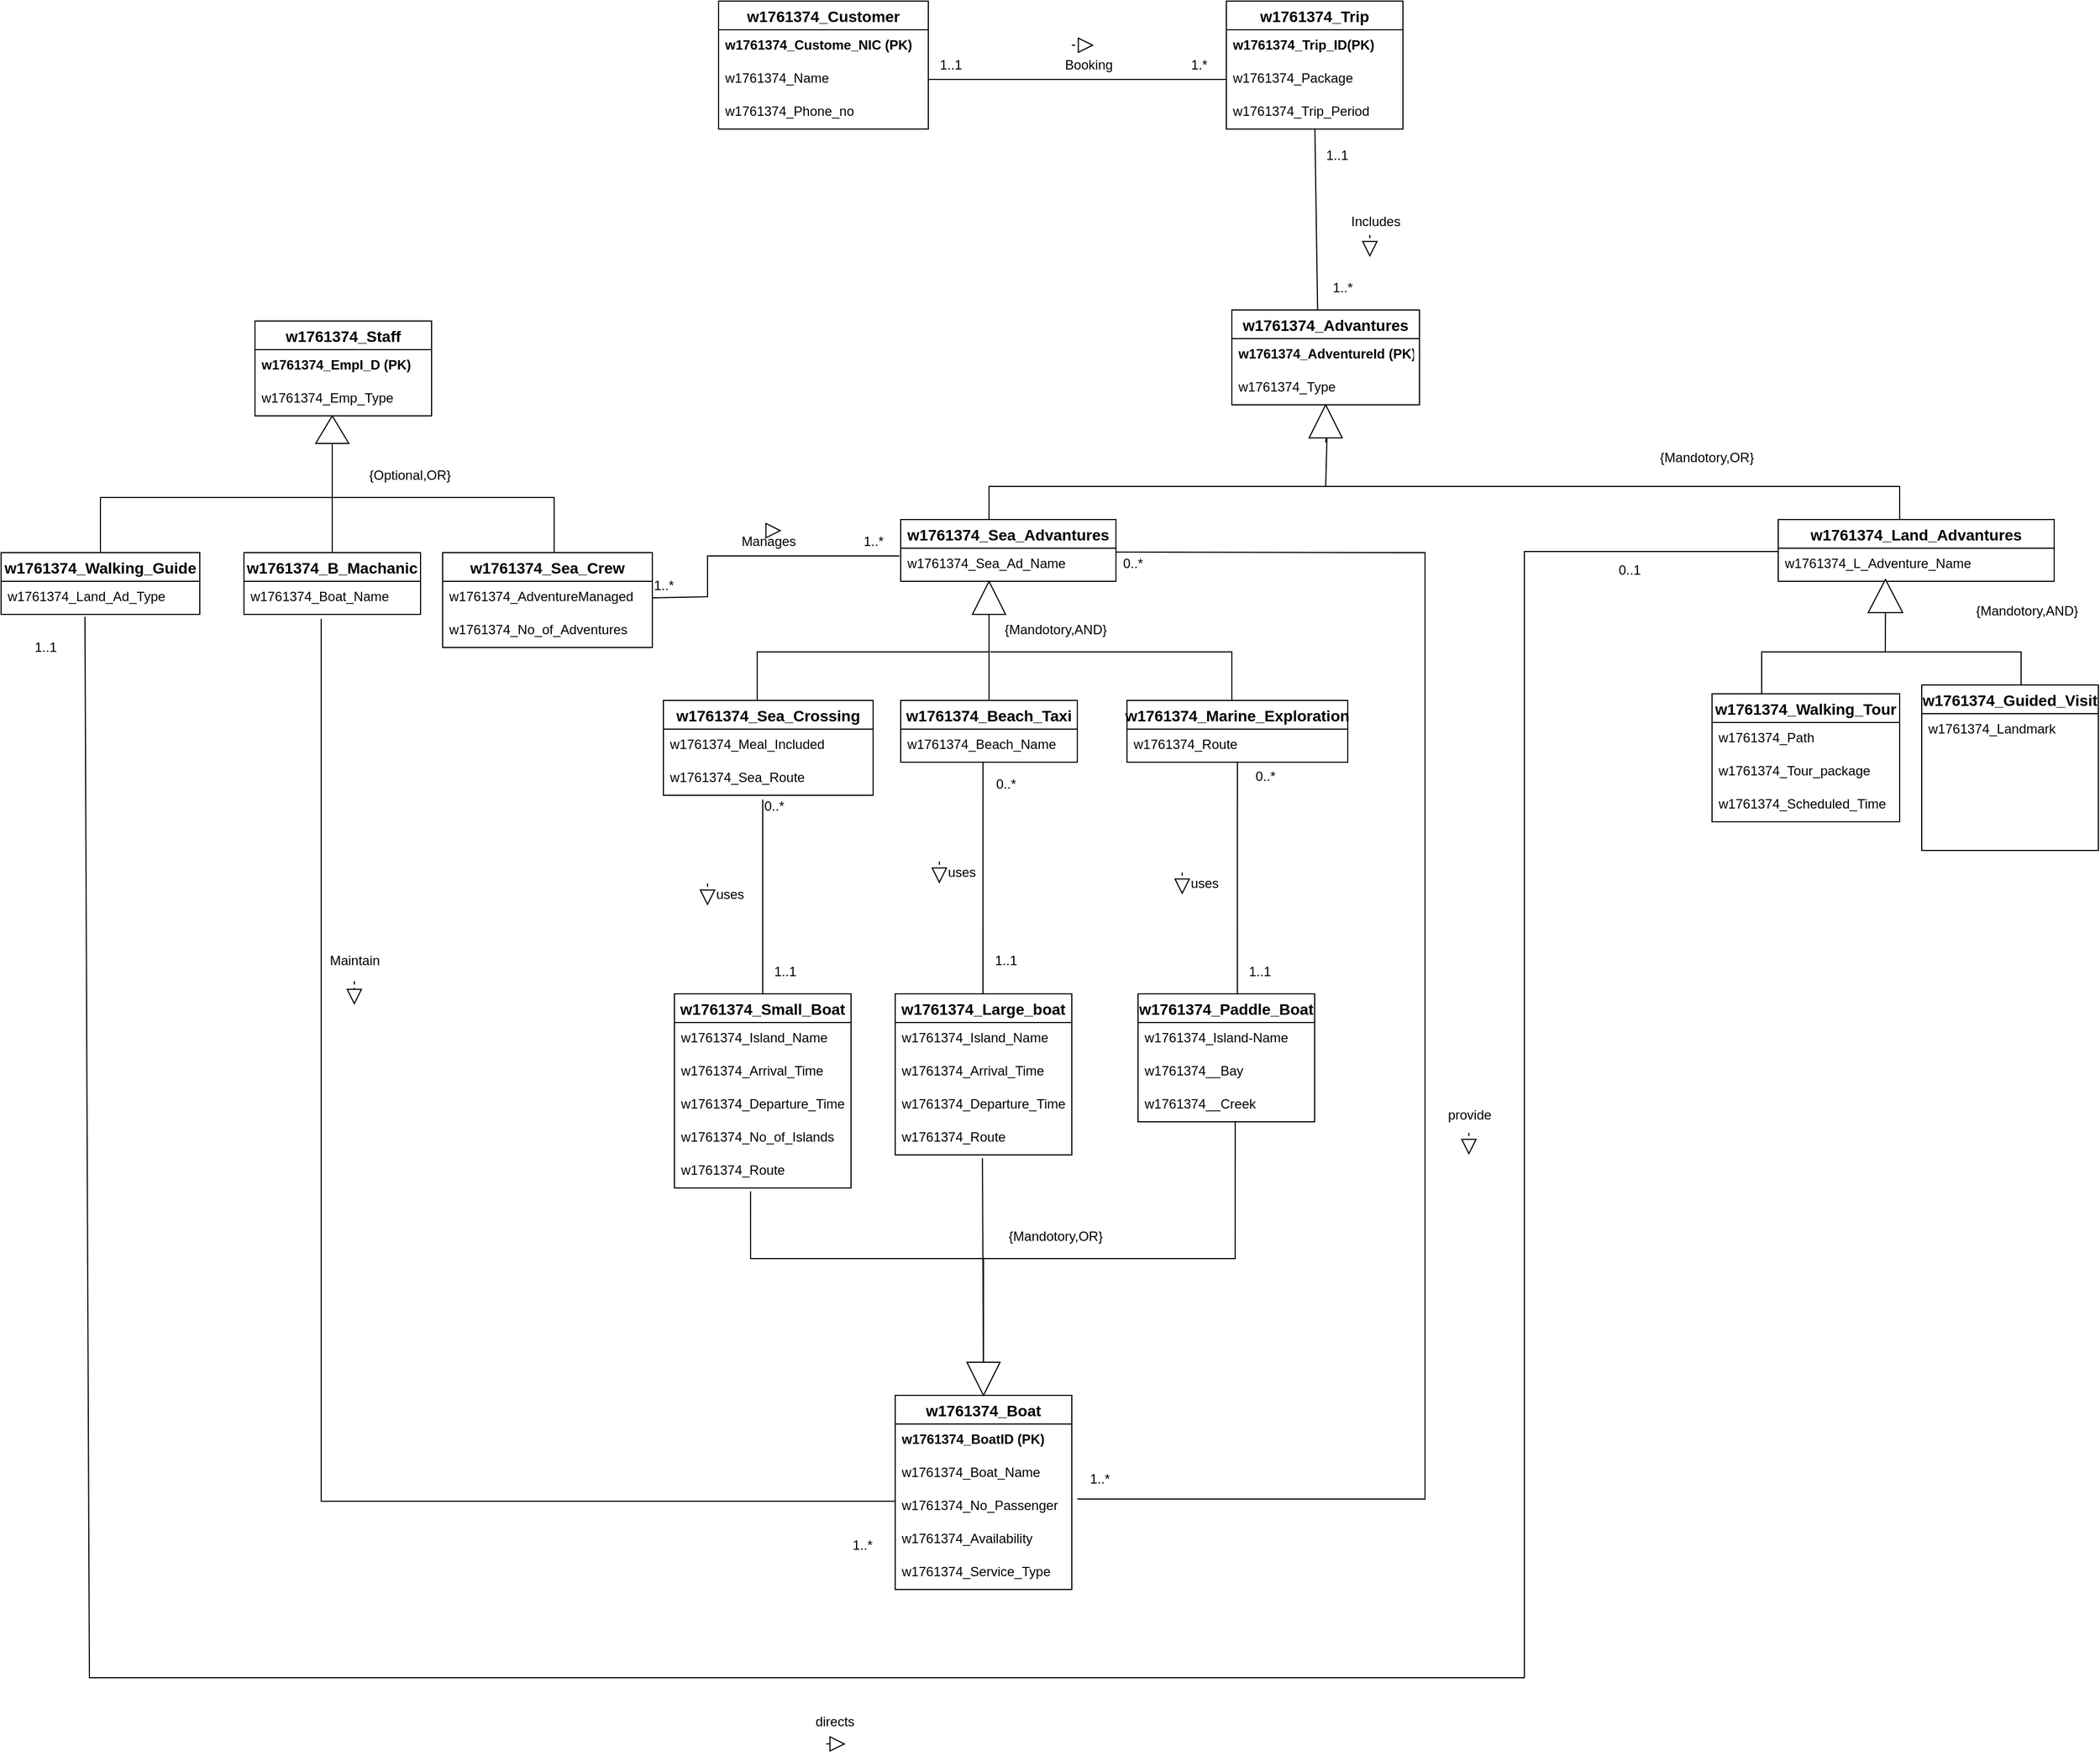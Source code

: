 <mxfile version="15.4.0" type="device"><diagram id="P5vvsS5QeoAbHDmpVE78" name="Page-1"><mxGraphModel dx="3120" dy="810" grid="1" gridSize="10" guides="1" tooltips="1" connect="1" arrows="1" fold="1" page="1" pageScale="1" pageWidth="850" pageHeight="1100" math="0" shadow="0"><root><mxCell id="0"/><mxCell id="1" parent="0"/><mxCell id="Frc4ohdcgEaWyTrj3JHO-1" value="w1761374_Customer" style="swimlane;fontStyle=1;childLayout=stackLayout;horizontal=1;startSize=26;horizontalStack=0;resizeParent=1;resizeParentMax=0;resizeLast=0;collapsible=1;marginBottom=0;align=center;fontSize=14;" parent="1" vertex="1"><mxGeometry x="-520" y="80" width="190" height="116" as="geometry"/></mxCell><mxCell id="Frc4ohdcgEaWyTrj3JHO-2" value="w1761374_Custome_NIC (PK)" style="text;strokeColor=none;fillColor=none;spacingLeft=4;spacingRight=4;overflow=hidden;rotatable=0;points=[[0,0.5],[1,0.5]];portConstraint=eastwest;fontSize=12;fontStyle=1;" parent="Frc4ohdcgEaWyTrj3JHO-1" vertex="1"><mxGeometry y="26" width="190" height="30" as="geometry"/></mxCell><mxCell id="Frc4ohdcgEaWyTrj3JHO-3" value="w1761374_Name " style="text;strokeColor=none;fillColor=none;spacingLeft=4;spacingRight=4;overflow=hidden;rotatable=0;points=[[0,0.5],[1,0.5]];portConstraint=eastwest;fontSize=12;" parent="Frc4ohdcgEaWyTrj3JHO-1" vertex="1"><mxGeometry y="56" width="190" height="30" as="geometry"/></mxCell><mxCell id="Frc4ohdcgEaWyTrj3JHO-4" value="w1761374_Phone_no" style="text;strokeColor=none;fillColor=none;spacingLeft=4;spacingRight=4;overflow=hidden;rotatable=0;points=[[0,0.5],[1,0.5]];portConstraint=eastwest;fontSize=12;" parent="Frc4ohdcgEaWyTrj3JHO-1" vertex="1"><mxGeometry y="86" width="190" height="30" as="geometry"/></mxCell><mxCell id="Frc4ohdcgEaWyTrj3JHO-5" value="1..1" style="text;html=1;align=center;verticalAlign=middle;resizable=0;points=[];autosize=1;" parent="1" vertex="1"><mxGeometry x="20" y="210" width="40" height="20" as="geometry"/></mxCell><mxCell id="Frc4ohdcgEaWyTrj3JHO-6" value="w1761374_Trip" style="swimlane;fontStyle=1;childLayout=stackLayout;horizontal=1;startSize=26;horizontalStack=0;resizeParent=1;resizeParentMax=0;resizeLast=0;collapsible=1;marginBottom=0;align=center;fontSize=14;" parent="1" vertex="1"><mxGeometry x="-60" y="80" width="160" height="116" as="geometry"/></mxCell><mxCell id="Frc4ohdcgEaWyTrj3JHO-7" value="w1761374_Trip_ID(PK)" style="text;strokeColor=none;fillColor=none;spacingLeft=4;spacingRight=4;overflow=hidden;rotatable=0;points=[[0,0.5],[1,0.5]];portConstraint=eastwest;fontSize=12;fontStyle=1;" parent="Frc4ohdcgEaWyTrj3JHO-6" vertex="1"><mxGeometry y="26" width="160" height="30" as="geometry"/></mxCell><mxCell id="Frc4ohdcgEaWyTrj3JHO-8" value="w1761374_Package" style="text;strokeColor=none;fillColor=none;spacingLeft=4;spacingRight=4;overflow=hidden;rotatable=0;points=[[0,0.5],[1,0.5]];portConstraint=eastwest;fontSize=12;" parent="Frc4ohdcgEaWyTrj3JHO-6" vertex="1"><mxGeometry y="56" width="160" height="30" as="geometry"/></mxCell><mxCell id="Frc4ohdcgEaWyTrj3JHO-9" value="w1761374_Trip_Period" style="text;strokeColor=none;fillColor=none;spacingLeft=4;spacingRight=4;overflow=hidden;rotatable=0;points=[[0,0.5],[1,0.5]];portConstraint=eastwest;fontSize=12;" parent="Frc4ohdcgEaWyTrj3JHO-6" vertex="1"><mxGeometry y="86" width="160" height="30" as="geometry"/></mxCell><mxCell id="Frc4ohdcgEaWyTrj3JHO-10" value="" style="orthogonalLoop=1;jettySize=auto;html=1;endArrow=none;endFill=0;entryX=0;entryY=0.5;entryDx=0;entryDy=0;exitX=1;exitY=0.5;exitDx=0;exitDy=0;" parent="1" source="Frc4ohdcgEaWyTrj3JHO-3" target="Frc4ohdcgEaWyTrj3JHO-8" edge="1"><mxGeometry relative="1" as="geometry"><mxPoint x="-329.0" y="196" as="sourcePoint"/><mxPoint x="50.14" y="208.71" as="targetPoint"/><Array as="points"/></mxGeometry></mxCell><mxCell id="Frc4ohdcgEaWyTrj3JHO-11" value="Booking" style="text;html=1;align=center;verticalAlign=middle;resizable=0;points=[];autosize=1;" parent="1" vertex="1"><mxGeometry x="-215" y="128" width="60" height="20" as="geometry"/></mxCell><mxCell id="Frc4ohdcgEaWyTrj3JHO-12" value="1..1" style="text;html=1;align=center;verticalAlign=middle;resizable=0;points=[];autosize=1;" parent="1" vertex="1"><mxGeometry x="-330" y="128" width="40" height="20" as="geometry"/></mxCell><mxCell id="Frc4ohdcgEaWyTrj3JHO-14" value="w1761374_Advantures" style="swimlane;fontStyle=1;childLayout=stackLayout;horizontal=1;startSize=26;horizontalStack=0;resizeParent=1;resizeParentMax=0;resizeLast=0;collapsible=1;marginBottom=0;align=center;fontSize=14;" parent="1" vertex="1"><mxGeometry x="-55" y="360" width="170" height="86" as="geometry"/></mxCell><mxCell id="Frc4ohdcgEaWyTrj3JHO-15" value="w1761374_AdventureId (PK)" style="text;strokeColor=none;fillColor=none;spacingLeft=4;spacingRight=4;overflow=hidden;rotatable=0;points=[[0,0.5],[1,0.5]];portConstraint=eastwest;fontSize=12;fontStyle=1;" parent="Frc4ohdcgEaWyTrj3JHO-14" vertex="1"><mxGeometry y="26" width="170" height="30" as="geometry"/></mxCell><mxCell id="Frc4ohdcgEaWyTrj3JHO-16" value="w1761374_Type" style="text;strokeColor=none;fillColor=none;spacingLeft=4;spacingRight=4;overflow=hidden;rotatable=0;points=[[0,0.5],[1,0.5]];portConstraint=eastwest;fontSize=12;" parent="Frc4ohdcgEaWyTrj3JHO-14" vertex="1"><mxGeometry y="56" width="170" height="30" as="geometry"/></mxCell><mxCell id="Frc4ohdcgEaWyTrj3JHO-19" value="w1761374_Sea_Advantures" style="swimlane;fontStyle=1;childLayout=stackLayout;horizontal=1;startSize=26;horizontalStack=0;resizeParent=1;resizeParentMax=0;resizeLast=0;collapsible=1;marginBottom=0;align=center;fontSize=14;" parent="1" vertex="1"><mxGeometry x="-355" y="550" width="195" height="56" as="geometry"/></mxCell><mxCell id="Frc4ohdcgEaWyTrj3JHO-20" value="w1761374_Sea_Ad_Name" style="text;strokeColor=none;fillColor=none;spacingLeft=4;spacingRight=4;overflow=hidden;rotatable=0;points=[[0,0.5],[1,0.5]];portConstraint=eastwest;fontSize=12;fontStyle=0;" parent="Frc4ohdcgEaWyTrj3JHO-19" vertex="1"><mxGeometry y="26" width="195" height="30" as="geometry"/></mxCell><mxCell id="Frc4ohdcgEaWyTrj3JHO-21" value="" style="endArrow=classic;html=1;strokeWidth=1;entryX=0.867;entryY=0.562;entryDx=0;entryDy=0;entryPerimeter=0;rounded=0;" parent="1" target="Frc4ohdcgEaWyTrj3JHO-26" edge="1"><mxGeometry width="50" height="50" relative="1" as="geometry"><mxPoint x="550" y="550" as="sourcePoint"/><mxPoint x="32" y="448" as="targetPoint"/><Array as="points"><mxPoint x="550" y="520"/><mxPoint x="390" y="520"/><mxPoint x="190" y="520"/><mxPoint x="30" y="520"/></Array></mxGeometry></mxCell><mxCell id="Frc4ohdcgEaWyTrj3JHO-22" value="" style="endArrow=classic;html=1;strokeWidth=1;entryX=0.733;entryY=0.59;entryDx=0;entryDy=0;entryPerimeter=0;" parent="1" target="Frc4ohdcgEaWyTrj3JHO-26" edge="1"><mxGeometry width="50" height="50" relative="1" as="geometry"><mxPoint x="30" y="480" as="sourcePoint"/><mxPoint x="30" y="450" as="targetPoint"/><Array as="points"/></mxGeometry></mxCell><mxCell id="Frc4ohdcgEaWyTrj3JHO-24" value="1..*" style="text;html=1;align=center;verticalAlign=middle;resizable=0;points=[];autosize=1;" parent="1" vertex="1"><mxGeometry x="30" y="330" width="30" height="20" as="geometry"/></mxCell><mxCell id="Frc4ohdcgEaWyTrj3JHO-25" value="{Mandotory,OR}" style="text;html=1;align=center;verticalAlign=middle;resizable=0;points=[];autosize=1;" parent="1" vertex="1"><mxGeometry x="325" y="483.5" width="100" height="20" as="geometry"/></mxCell><mxCell id="Frc4ohdcgEaWyTrj3JHO-26" value="" style="triangle;whiteSpace=wrap;html=1;rotation=-90;" parent="1" vertex="1"><mxGeometry x="15" y="446" width="30" height="30" as="geometry"/></mxCell><mxCell id="Frc4ohdcgEaWyTrj3JHO-28" value="" style="endArrow=none;html=1;exitX=0.457;exitY=0.001;exitDx=0;exitDy=0;exitPerimeter=0;" parent="1" source="Frc4ohdcgEaWyTrj3JHO-14" target="Frc4ohdcgEaWyTrj3JHO-9" edge="1"><mxGeometry width="50" height="50" relative="1" as="geometry"><mxPoint x="41" y="360" as="sourcePoint"/><mxPoint x="41" y="197" as="targetPoint"/></mxGeometry></mxCell><mxCell id="Frc4ohdcgEaWyTrj3JHO-29" value="Includes" style="text;html=1;align=center;verticalAlign=middle;resizable=0;points=[];autosize=1;" parent="1" vertex="1"><mxGeometry x="45" y="270" width="60" height="20" as="geometry"/></mxCell><mxCell id="Frc4ohdcgEaWyTrj3JHO-30" value="" style="endArrow=block;dashed=1;endFill=0;endSize=12;html=1;strokeWidth=1;" parent="1" edge="1"><mxGeometry width="160" relative="1" as="geometry"><mxPoint x="70" y="292" as="sourcePoint"/><mxPoint x="70" y="312" as="targetPoint"/></mxGeometry></mxCell><mxCell id="Frc4ohdcgEaWyTrj3JHO-46" value="w1761374_Staff" style="swimlane;fontStyle=1;childLayout=stackLayout;horizontal=1;startSize=26;horizontalStack=0;resizeParent=1;resizeParentMax=0;resizeLast=0;collapsible=1;marginBottom=0;align=center;fontSize=14;strokeWidth=1;" parent="1" vertex="1"><mxGeometry x="-940" y="370" width="160" height="86" as="geometry"/></mxCell><mxCell id="Frc4ohdcgEaWyTrj3JHO-47" value="w1761374_EmpI_D (PK)" style="text;strokeColor=none;fillColor=none;spacingLeft=4;spacingRight=4;overflow=hidden;rotatable=0;points=[[0,0.5],[1,0.5]];portConstraint=eastwest;fontSize=12;fontStyle=1;" parent="Frc4ohdcgEaWyTrj3JHO-46" vertex="1"><mxGeometry y="26" width="160" height="30" as="geometry"/></mxCell><mxCell id="Frc4ohdcgEaWyTrj3JHO-48" value="w1761374_Emp_Type" style="text;strokeColor=none;fillColor=none;spacingLeft=4;spacingRight=4;overflow=hidden;rotatable=0;points=[[0,0.5],[1,0.5]];portConstraint=eastwest;fontSize=12;" parent="Frc4ohdcgEaWyTrj3JHO-46" vertex="1"><mxGeometry y="56" width="160" height="30" as="geometry"/></mxCell><mxCell id="Frc4ohdcgEaWyTrj3JHO-49" value="" style="edgeStyle=segmentEdgeStyle;endArrow=classic;html=1;strokeWidth=1;exitX=0.5;exitY=0;exitDx=0;exitDy=0;rounded=0;" parent="1" source="Frc4ohdcgEaWyTrj3JHO-50" edge="1"><mxGeometry width="50" height="50" relative="1" as="geometry"><mxPoint x="-920" y="506" as="sourcePoint"/><mxPoint x="-870" y="456" as="targetPoint"/><Array as="points"><mxPoint x="-1080" y="530"/><mxPoint x="-870" y="530"/></Array></mxGeometry></mxCell><mxCell id="Frc4ohdcgEaWyTrj3JHO-50" value="w1761374_Walking_Guide" style="swimlane;fontStyle=1;childLayout=stackLayout;horizontal=1;startSize=26;horizontalStack=0;resizeParent=1;resizeParentMax=0;resizeLast=0;collapsible=1;marginBottom=0;align=center;fontSize=14;strokeWidth=1;" parent="1" vertex="1"><mxGeometry x="-1170" y="580" width="180" height="56" as="geometry"/></mxCell><mxCell id="Frc4ohdcgEaWyTrj3JHO-51" value="w1761374_Land_Ad_Type" style="text;strokeColor=none;fillColor=none;spacingLeft=4;spacingRight=4;overflow=hidden;rotatable=0;points=[[0,0.5],[1,0.5]];portConstraint=eastwest;fontSize=12;" parent="Frc4ohdcgEaWyTrj3JHO-50" vertex="1"><mxGeometry y="26" width="180" height="30" as="geometry"/></mxCell><mxCell id="Frc4ohdcgEaWyTrj3JHO-52" value="w1761374_B_Machanic" style="swimlane;fontStyle=1;childLayout=stackLayout;horizontal=1;startSize=26;horizontalStack=0;resizeParent=1;resizeParentMax=0;resizeLast=0;collapsible=1;marginBottom=0;align=center;fontSize=14;strokeWidth=1;" parent="1" vertex="1"><mxGeometry x="-950" y="580" width="160" height="56" as="geometry"/></mxCell><mxCell id="Frc4ohdcgEaWyTrj3JHO-53" value="w1761374_Boat_Name" style="text;strokeColor=none;fillColor=none;spacingLeft=4;spacingRight=4;overflow=hidden;rotatable=0;points=[[0,0.5],[1,0.5]];portConstraint=eastwest;fontSize=12;" parent="Frc4ohdcgEaWyTrj3JHO-52" vertex="1"><mxGeometry y="26" width="160" height="30" as="geometry"/></mxCell><mxCell id="Frc4ohdcgEaWyTrj3JHO-54" value="w1761374_Sea_Crew" style="swimlane;fontStyle=1;childLayout=stackLayout;horizontal=1;startSize=26;horizontalStack=0;resizeParent=1;resizeParentMax=0;resizeLast=0;collapsible=1;marginBottom=0;align=center;fontSize=14;strokeWidth=1;" parent="1" vertex="1"><mxGeometry x="-770" y="580" width="190" height="86" as="geometry"/></mxCell><mxCell id="Frc4ohdcgEaWyTrj3JHO-55" value="w1761374_AdventureManaged" style="text;strokeColor=none;fillColor=none;spacingLeft=4;spacingRight=4;overflow=hidden;rotatable=0;points=[[0,0.5],[1,0.5]];portConstraint=eastwest;fontSize=12;" parent="Frc4ohdcgEaWyTrj3JHO-54" vertex="1"><mxGeometry y="26" width="190" height="30" as="geometry"/></mxCell><mxCell id="Frc4ohdcgEaWyTrj3JHO-56" value="w1761374_No_of_Adventures" style="text;strokeColor=none;fillColor=none;spacingLeft=4;spacingRight=4;overflow=hidden;rotatable=0;points=[[0,0.5],[1,0.5]];portConstraint=eastwest;fontSize=12;" parent="Frc4ohdcgEaWyTrj3JHO-54" vertex="1"><mxGeometry y="56" width="190" height="30" as="geometry"/></mxCell><mxCell id="Frc4ohdcgEaWyTrj3JHO-57" value="" style="edgeStyle=segmentEdgeStyle;endArrow=classic;html=1;strokeWidth=1;rounded=0;" parent="1" edge="1"><mxGeometry width="50" height="50" relative="1" as="geometry"><mxPoint x="-669" y="580" as="sourcePoint"/><mxPoint x="-870" y="460" as="targetPoint"/><Array as="points"><mxPoint x="-669" y="530"/><mxPoint x="-870" y="530"/></Array></mxGeometry></mxCell><mxCell id="Frc4ohdcgEaWyTrj3JHO-58" value="" style="endArrow=block;dashed=1;endFill=0;endSize=12;html=1;strokeWidth=1;" parent="1" source="Frc4ohdcgEaWyTrj3JHO-61" edge="1"><mxGeometry width="160" relative="1" as="geometry"><mxPoint x="-870" y="520" as="sourcePoint"/><mxPoint x="-870.42" y="456" as="targetPoint"/></mxGeometry></mxCell><mxCell id="Frc4ohdcgEaWyTrj3JHO-60" value="{Optional,OR}" style="text;html=1;align=center;verticalAlign=middle;resizable=0;points=[];autosize=1;" parent="1" vertex="1"><mxGeometry x="-845" y="500" width="90" height="20" as="geometry"/></mxCell><mxCell id="Frc4ohdcgEaWyTrj3JHO-61" value="" style="triangle;whiteSpace=wrap;html=1;rotation=-90;" parent="1" vertex="1"><mxGeometry x="-882.5" y="453.5" width="25" height="30" as="geometry"/></mxCell><mxCell id="Frc4ohdcgEaWyTrj3JHO-63" value="w1761374_Beach_Taxi" style="swimlane;fontStyle=1;childLayout=stackLayout;horizontal=1;startSize=26;horizontalStack=0;resizeParent=1;resizeParentMax=0;resizeLast=0;collapsible=1;marginBottom=0;align=center;fontSize=14;" parent="1" vertex="1"><mxGeometry x="-355" y="714" width="160" height="56" as="geometry"/></mxCell><mxCell id="Frc4ohdcgEaWyTrj3JHO-64" value="w1761374_Beach_Name&#10;  &#10; &#10;" style="text;strokeColor=none;fillColor=none;spacingLeft=4;spacingRight=4;overflow=hidden;rotatable=0;points=[[0,0.5],[1,0.5]];portConstraint=eastwest;fontSize=12;fontStyle=0;" parent="Frc4ohdcgEaWyTrj3JHO-63" vertex="1"><mxGeometry y="26" width="160" height="30" as="geometry"/></mxCell><mxCell id="Frc4ohdcgEaWyTrj3JHO-65" value="" style="edgeStyle=segmentEdgeStyle;endArrow=classic;html=1;strokeWidth=1;exitX=0.5;exitY=0;exitDx=0;exitDy=0;rounded=0;" parent="1" edge="1"><mxGeometry width="50" height="50" relative="1" as="geometry"><mxPoint x="-485" y="714" as="sourcePoint"/><mxPoint x="-275" y="610" as="targetPoint"/><Array as="points"><mxPoint x="-485" y="670"/><mxPoint x="-275" y="670"/><mxPoint x="-275" y="616"/></Array></mxGeometry></mxCell><mxCell id="Frc4ohdcgEaWyTrj3JHO-66" value="" style="edgeStyle=segmentEdgeStyle;endArrow=classic;html=1;strokeWidth=1;exitX=0.5;exitY=0;exitDx=0;exitDy=0;entryX=0.5;entryY=1;entryDx=0;entryDy=0;" parent="1" source="Frc4ohdcgEaWyTrj3JHO-63" edge="1"><mxGeometry width="50" height="50" relative="1" as="geometry"><mxPoint x="-365" y="676" as="sourcePoint"/><mxPoint x="-275" y="606" as="targetPoint"/><Array as="points"><mxPoint x="-275" y="690"/><mxPoint x="-275" y="690"/></Array></mxGeometry></mxCell><mxCell id="Frc4ohdcgEaWyTrj3JHO-67" value="w1761374_Marine_Exploration" style="swimlane;fontStyle=1;childLayout=stackLayout;horizontal=1;startSize=26;horizontalStack=0;resizeParent=1;resizeParentMax=0;resizeLast=0;collapsible=1;marginBottom=0;align=center;fontSize=14;" parent="1" vertex="1"><mxGeometry x="-150" y="714" width="200" height="56" as="geometry"/></mxCell><mxCell id="Frc4ohdcgEaWyTrj3JHO-68" value="w1761374_Route" style="text;strokeColor=none;fillColor=none;spacingLeft=4;spacingRight=4;overflow=hidden;rotatable=0;points=[[0,0.5],[1,0.5]];portConstraint=eastwest;fontSize=12;fontStyle=0;" parent="Frc4ohdcgEaWyTrj3JHO-67" vertex="1"><mxGeometry y="26" width="200" height="30" as="geometry"/></mxCell><mxCell id="Frc4ohdcgEaWyTrj3JHO-69" value="" style="edgeStyle=segmentEdgeStyle;endArrow=classic;html=1;strokeWidth=1;exitX=0.5;exitY=0;exitDx=0;exitDy=0;" parent="1" source="Frc4ohdcgEaWyTrj3JHO-81" edge="1"><mxGeometry width="50" height="50" relative="1" as="geometry"><mxPoint x="-185" y="700" as="sourcePoint"/><mxPoint x="-275" y="606" as="targetPoint"/><Array as="points"/></mxGeometry></mxCell><mxCell id="Frc4ohdcgEaWyTrj3JHO-70" value="w1761374_Sea_Crossing" style="swimlane;fontStyle=1;childLayout=stackLayout;horizontal=1;startSize=26;horizontalStack=0;resizeParent=1;resizeParentMax=0;resizeLast=0;collapsible=1;marginBottom=0;align=center;fontSize=14;strokeWidth=1;" parent="1" vertex="1"><mxGeometry x="-570" y="714" width="190" height="86" as="geometry"/></mxCell><mxCell id="Frc4ohdcgEaWyTrj3JHO-71" value="w1761374_Meal_Included" style="text;strokeColor=none;fillColor=none;spacingLeft=4;spacingRight=4;overflow=hidden;rotatable=0;points=[[0,0.5],[1,0.5]];portConstraint=eastwest;fontSize=12;" parent="Frc4ohdcgEaWyTrj3JHO-70" vertex="1"><mxGeometry y="26" width="190" height="30" as="geometry"/></mxCell><mxCell id="Frc4ohdcgEaWyTrj3JHO-72" value="w1761374_Sea_Route" style="text;strokeColor=none;fillColor=none;spacingLeft=4;spacingRight=4;overflow=hidden;rotatable=0;points=[[0,0.5],[1,0.5]];portConstraint=eastwest;fontSize=12;" parent="Frc4ohdcgEaWyTrj3JHO-70" vertex="1"><mxGeometry y="56" width="190" height="30" as="geometry"/></mxCell><mxCell id="Frc4ohdcgEaWyTrj3JHO-73" value="{Mandotory,AND}" style="text;html=1;align=center;verticalAlign=middle;resizable=0;points=[];autosize=1;" parent="1" vertex="1"><mxGeometry x="-270" y="640" width="110" height="20" as="geometry"/></mxCell><mxCell id="Frc4ohdcgEaWyTrj3JHO-81" value="" style="triangle;whiteSpace=wrap;html=1;rotation=-90;" parent="1" vertex="1"><mxGeometry x="-290" y="606" width="30" height="30" as="geometry"/></mxCell><mxCell id="Frc4ohdcgEaWyTrj3JHO-139" value="w1761374_Small_Boat" style="swimlane;fontStyle=1;childLayout=stackLayout;horizontal=1;startSize=26;horizontalStack=0;resizeParent=1;resizeParentMax=0;resizeLast=0;collapsible=1;marginBottom=0;align=center;fontSize=14;strokeWidth=1;" parent="1" vertex="1"><mxGeometry x="-560" y="980" width="160" height="176" as="geometry"/></mxCell><mxCell id="Frc4ohdcgEaWyTrj3JHO-140" value="w1761374_Island_Name" style="text;strokeColor=none;fillColor=none;spacingLeft=4;spacingRight=4;overflow=hidden;rotatable=0;points=[[0,0.5],[1,0.5]];portConstraint=eastwest;fontSize=12;" parent="Frc4ohdcgEaWyTrj3JHO-139" vertex="1"><mxGeometry y="26" width="160" height="30" as="geometry"/></mxCell><mxCell id="Frc4ohdcgEaWyTrj3JHO-192" value="w1761374_Arrival_Time" style="text;strokeColor=none;fillColor=none;spacingLeft=4;spacingRight=4;overflow=hidden;rotatable=0;points=[[0,0.5],[1,0.5]];portConstraint=eastwest;fontSize=12;" parent="Frc4ohdcgEaWyTrj3JHO-139" vertex="1"><mxGeometry y="56" width="160" height="30" as="geometry"/></mxCell><mxCell id="Frc4ohdcgEaWyTrj3JHO-142" value="w1761374_Departure_Time" style="text;strokeColor=none;fillColor=none;spacingLeft=4;spacingRight=4;overflow=hidden;rotatable=0;points=[[0,0.5],[1,0.5]];portConstraint=eastwest;fontSize=12;" parent="Frc4ohdcgEaWyTrj3JHO-139" vertex="1"><mxGeometry y="86" width="160" height="30" as="geometry"/></mxCell><mxCell id="Frc4ohdcgEaWyTrj3JHO-191" value="w1761374_No_of_Islands" style="text;strokeColor=none;fillColor=none;spacingLeft=4;spacingRight=4;overflow=hidden;rotatable=0;points=[[0,0.5],[1,0.5]];portConstraint=eastwest;fontSize=12;" parent="Frc4ohdcgEaWyTrj3JHO-139" vertex="1"><mxGeometry y="116" width="160" height="30" as="geometry"/></mxCell><mxCell id="Frc4ohdcgEaWyTrj3JHO-144" value="w1761374_Route" style="text;strokeColor=none;fillColor=none;spacingLeft=4;spacingRight=4;overflow=hidden;rotatable=0;points=[[0,0.5],[1,0.5]];portConstraint=eastwest;fontSize=12;" parent="Frc4ohdcgEaWyTrj3JHO-139" vertex="1"><mxGeometry y="146" width="160" height="30" as="geometry"/></mxCell><mxCell id="Frc4ohdcgEaWyTrj3JHO-145" value="w1761374_Large_boat" style="swimlane;fontStyle=1;childLayout=stackLayout;horizontal=1;startSize=26;horizontalStack=0;resizeParent=1;resizeParentMax=0;resizeLast=0;collapsible=1;marginBottom=0;align=center;fontSize=14;strokeWidth=1;" parent="1" vertex="1"><mxGeometry x="-360" y="980" width="160" height="146" as="geometry"/></mxCell><mxCell id="Frc4ohdcgEaWyTrj3JHO-146" value="w1761374_Island_Name" style="text;strokeColor=none;fillColor=none;spacingLeft=4;spacingRight=4;overflow=hidden;rotatable=0;points=[[0,0.5],[1,0.5]];portConstraint=eastwest;fontSize=12;" parent="Frc4ohdcgEaWyTrj3JHO-145" vertex="1"><mxGeometry y="26" width="160" height="30" as="geometry"/></mxCell><mxCell id="Frc4ohdcgEaWyTrj3JHO-148" value="w1761374_Arrival_Time" style="text;strokeColor=none;fillColor=none;spacingLeft=4;spacingRight=4;overflow=hidden;rotatable=0;points=[[0,0.5],[1,0.5]];portConstraint=eastwest;fontSize=12;" parent="Frc4ohdcgEaWyTrj3JHO-145" vertex="1"><mxGeometry y="56" width="160" height="30" as="geometry"/></mxCell><mxCell id="Frc4ohdcgEaWyTrj3JHO-147" value="w1761374_Departure_Time" style="text;strokeColor=none;fillColor=none;spacingLeft=4;spacingRight=4;overflow=hidden;rotatable=0;points=[[0,0.5],[1,0.5]];portConstraint=eastwest;fontSize=12;" parent="Frc4ohdcgEaWyTrj3JHO-145" vertex="1"><mxGeometry y="86" width="160" height="30" as="geometry"/></mxCell><mxCell id="Frc4ohdcgEaWyTrj3JHO-149" value="w1761374_Route" style="text;strokeColor=none;fillColor=none;spacingLeft=4;spacingRight=4;overflow=hidden;rotatable=0;points=[[0,0.5],[1,0.5]];portConstraint=eastwest;fontSize=12;" parent="Frc4ohdcgEaWyTrj3JHO-145" vertex="1"><mxGeometry y="116" width="160" height="30" as="geometry"/></mxCell><mxCell id="Frc4ohdcgEaWyTrj3JHO-150" value="w1761374_Paddle_Boat" style="swimlane;fontStyle=1;childLayout=stackLayout;horizontal=1;startSize=26;horizontalStack=0;resizeParent=1;resizeParentMax=0;resizeLast=0;collapsible=1;marginBottom=0;align=center;fontSize=14;strokeWidth=1;" parent="1" vertex="1"><mxGeometry x="-140" y="980" width="160" height="116" as="geometry"/></mxCell><mxCell id="Frc4ohdcgEaWyTrj3JHO-151" value="w1761374_Island-Name" style="text;strokeColor=none;fillColor=none;spacingLeft=4;spacingRight=4;overflow=hidden;rotatable=0;points=[[0,0.5],[1,0.5]];portConstraint=eastwest;fontSize=12;" parent="Frc4ohdcgEaWyTrj3JHO-150" vertex="1"><mxGeometry y="26" width="160" height="30" as="geometry"/></mxCell><mxCell id="Frc4ohdcgEaWyTrj3JHO-152" value="w1761374__Bay" style="text;strokeColor=none;fillColor=none;spacingLeft=4;spacingRight=4;overflow=hidden;rotatable=0;points=[[0,0.5],[1,0.5]];portConstraint=eastwest;fontSize=12;" parent="Frc4ohdcgEaWyTrj3JHO-150" vertex="1"><mxGeometry y="56" width="160" height="30" as="geometry"/></mxCell><mxCell id="Frc4ohdcgEaWyTrj3JHO-153" value="w1761374__Creek" style="text;strokeColor=none;fillColor=none;spacingLeft=4;spacingRight=4;overflow=hidden;rotatable=0;points=[[0,0.5],[1,0.5]];portConstraint=eastwest;fontSize=12;" parent="Frc4ohdcgEaWyTrj3JHO-150" vertex="1"><mxGeometry y="86" width="160" height="30" as="geometry"/></mxCell><mxCell id="Frc4ohdcgEaWyTrj3JHO-154" value="" style="edgeStyle=segmentEdgeStyle;endArrow=classic;html=1;strokeWidth=1;exitX=0.431;exitY=1.098;exitDx=0;exitDy=0;exitPerimeter=0;entryX=0.5;entryY=0;entryDx=0;entryDy=0;rounded=0;" parent="1" source="Frc4ohdcgEaWyTrj3JHO-144" target="Frc4ohdcgEaWyTrj3JHO-157" edge="1"><mxGeometry width="50" height="50" relative="1" as="geometry"><mxPoint x="-580" y="1100" as="sourcePoint"/><mxPoint x="-280" y="1250" as="targetPoint"/><Array as="points"><mxPoint x="-491" y="1220"/><mxPoint x="-280" y="1220"/></Array></mxGeometry></mxCell><mxCell id="Frc4ohdcgEaWyTrj3JHO-155" value="" style="edgeStyle=segmentEdgeStyle;endArrow=classic;html=1;strokeWidth=1;exitX=0.494;exitY=1.1;exitDx=0;exitDy=0;exitPerimeter=0;entryX=0.5;entryY=0;entryDx=0;entryDy=0;" parent="1" source="Frc4ohdcgEaWyTrj3JHO-149" target="Frc4ohdcgEaWyTrj3JHO-157" edge="1"><mxGeometry width="50" height="50" relative="1" as="geometry"><mxPoint x="-550" y="1210" as="sourcePoint"/><mxPoint x="-281" y="1340" as="targetPoint"/></mxGeometry></mxCell><mxCell id="Frc4ohdcgEaWyTrj3JHO-156" value="" style="edgeStyle=segmentEdgeStyle;endArrow=classic;html=1;strokeWidth=1;exitX=0;exitY=0.5;exitDx=0;exitDy=0;entryX=0.5;entryY=0;entryDx=0;entryDy=0;" parent="1" source="Frc4ohdcgEaWyTrj3JHO-169" target="Frc4ohdcgEaWyTrj3JHO-157" edge="1"><mxGeometry width="50" height="50" relative="1" as="geometry"><mxPoint x="-200" y="1200" as="sourcePoint"/><mxPoint x="-280" y="1250" as="targetPoint"/><Array as="points"><mxPoint x="-280" y="1270"/><mxPoint x="-280" y="1270"/></Array></mxGeometry></mxCell><mxCell id="Frc4ohdcgEaWyTrj3JHO-157" value="w1761374_Boat" style="swimlane;fontStyle=1;childLayout=stackLayout;horizontal=1;startSize=26;horizontalStack=0;resizeParent=1;resizeParentMax=0;resizeLast=0;collapsible=1;marginBottom=0;align=center;fontSize=14;strokeWidth=1;" parent="1" vertex="1"><mxGeometry x="-360" y="1344" width="160" height="176" as="geometry"/></mxCell><mxCell id="Frc4ohdcgEaWyTrj3JHO-158" value="w1761374_BoatID (PK)" style="text;strokeColor=none;fillColor=none;spacingLeft=4;spacingRight=4;overflow=hidden;rotatable=0;points=[[0,0.5],[1,0.5]];portConstraint=eastwest;fontSize=12;fontStyle=1;" parent="Frc4ohdcgEaWyTrj3JHO-157" vertex="1"><mxGeometry y="26" width="160" height="30" as="geometry"/></mxCell><mxCell id="Frc4ohdcgEaWyTrj3JHO-159" value="w1761374_Boat_Name" style="text;strokeColor=none;fillColor=none;spacingLeft=4;spacingRight=4;overflow=hidden;rotatable=0;points=[[0,0.5],[1,0.5]];portConstraint=eastwest;fontSize=12;" parent="Frc4ohdcgEaWyTrj3JHO-157" vertex="1"><mxGeometry y="56" width="160" height="30" as="geometry"/></mxCell><mxCell id="Frc4ohdcgEaWyTrj3JHO-160" value="w1761374_No_Passenger" style="text;strokeColor=none;fillColor=none;spacingLeft=4;spacingRight=4;overflow=hidden;rotatable=0;points=[[0,0.5],[1,0.5]];portConstraint=eastwest;fontSize=12;" parent="Frc4ohdcgEaWyTrj3JHO-157" vertex="1"><mxGeometry y="86" width="160" height="30" as="geometry"/></mxCell><mxCell id="Frc4ohdcgEaWyTrj3JHO-161" value="w1761374_Availability" style="text;strokeColor=none;fillColor=none;spacingLeft=4;spacingRight=4;overflow=hidden;rotatable=0;points=[[0,0.5],[1,0.5]];portConstraint=eastwest;fontSize=12;" parent="Frc4ohdcgEaWyTrj3JHO-157" vertex="1"><mxGeometry y="116" width="160" height="30" as="geometry"/></mxCell><mxCell id="Frc4ohdcgEaWyTrj3JHO-162" value="w1761374_Service_Type" style="text;strokeColor=none;fillColor=none;spacingLeft=4;spacingRight=4;overflow=hidden;rotatable=0;points=[[0,0.5],[1,0.5]];portConstraint=eastwest;fontSize=12;" parent="Frc4ohdcgEaWyTrj3JHO-157" vertex="1"><mxGeometry y="146" width="160" height="30" as="geometry"/></mxCell><mxCell id="Frc4ohdcgEaWyTrj3JHO-163" value="{Mandotory,OR}" style="text;html=1;align=center;verticalAlign=middle;resizable=0;points=[];autosize=1;" parent="1" vertex="1"><mxGeometry x="-265" y="1190" width="100" height="20" as="geometry"/></mxCell><mxCell id="Frc4ohdcgEaWyTrj3JHO-167" value="1..*" style="text;html=1;align=center;verticalAlign=middle;resizable=0;points=[];autosize=1;" parent="1" vertex="1"><mxGeometry x="-190" y="1410" width="30" height="20" as="geometry"/></mxCell><mxCell id="Frc4ohdcgEaWyTrj3JHO-168" value="1..*" style="text;html=1;align=center;verticalAlign=middle;resizable=0;points=[];autosize=1;" parent="1" vertex="1"><mxGeometry x="-405" y="1470" width="30" height="20" as="geometry"/></mxCell><mxCell id="Frc4ohdcgEaWyTrj3JHO-169" value="" style="triangle;whiteSpace=wrap;html=1;rotation=90;" parent="1" vertex="1"><mxGeometry x="-295" y="1314" width="30" height="30" as="geometry"/></mxCell><mxCell id="Frc4ohdcgEaWyTrj3JHO-171" value="" style="endArrow=none;html=1;rounded=0;" parent="1" edge="1"><mxGeometry width="50" height="50" relative="1" as="geometry"><mxPoint x="-360" y="1440" as="sourcePoint"/><mxPoint x="-880" y="640" as="targetPoint"/><Array as="points"><mxPoint x="-880" y="1440"/></Array></mxGeometry></mxCell><mxCell id="Frc4ohdcgEaWyTrj3JHO-172" value="w1761374_Land_Advantures" style="swimlane;fontStyle=1;childLayout=stackLayout;horizontal=1;startSize=26;horizontalStack=0;resizeParent=1;resizeParentMax=0;resizeLast=0;collapsible=1;marginBottom=0;align=center;fontSize=14;" parent="1" vertex="1"><mxGeometry x="440" y="550" width="250" height="56" as="geometry"/></mxCell><mxCell id="Frc4ohdcgEaWyTrj3JHO-173" value="w1761374_L_Adventure_Name" style="text;strokeColor=none;fillColor=none;spacingLeft=4;spacingRight=4;overflow=hidden;rotatable=0;points=[[0,0.5],[1,0.5]];portConstraint=eastwest;fontSize=12;fontStyle=0;" parent="Frc4ohdcgEaWyTrj3JHO-172" vertex="1"><mxGeometry y="26" width="250" height="30" as="geometry"/></mxCell><mxCell id="Frc4ohdcgEaWyTrj3JHO-174" value="w1761374_Guided_Visit" style="swimlane;fontStyle=1;childLayout=stackLayout;horizontal=1;startSize=26;horizontalStack=0;resizeParent=1;resizeParentMax=0;resizeLast=0;collapsible=1;marginBottom=0;align=center;fontSize=14;" parent="1" vertex="1"><mxGeometry x="570" y="700" width="160" height="150" as="geometry"/></mxCell><mxCell id="Frc4ohdcgEaWyTrj3JHO-175" value="w1761374_Landmark" style="text;strokeColor=none;fillColor=none;spacingLeft=4;spacingRight=4;overflow=hidden;rotatable=0;points=[[0,0.5],[1,0.5]];portConstraint=eastwest;fontSize=12;fontStyle=0;" parent="Frc4ohdcgEaWyTrj3JHO-174" vertex="1"><mxGeometry y="26" width="160" height="124" as="geometry"/></mxCell><mxCell id="Frc4ohdcgEaWyTrj3JHO-178" value="w1761374_Walking_Tour" style="swimlane;fontStyle=1;childLayout=stackLayout;horizontal=1;startSize=26;horizontalStack=0;resizeParent=1;resizeParentMax=0;resizeLast=0;collapsible=1;marginBottom=0;align=center;fontSize=14;strokeWidth=1;" parent="1" vertex="1"><mxGeometry x="380" y="708.03" width="170" height="116" as="geometry"/></mxCell><mxCell id="Frc4ohdcgEaWyTrj3JHO-179" value="w1761374_Path" style="text;strokeColor=none;fillColor=none;spacingLeft=4;spacingRight=4;overflow=hidden;rotatable=0;points=[[0,0.5],[1,0.5]];portConstraint=eastwest;fontSize=12;" parent="Frc4ohdcgEaWyTrj3JHO-178" vertex="1"><mxGeometry y="26" width="170" height="30" as="geometry"/></mxCell><mxCell id="Frc4ohdcgEaWyTrj3JHO-180" value="w1761374_Tour_package" style="text;strokeColor=none;fillColor=none;spacingLeft=4;spacingRight=4;overflow=hidden;rotatable=0;points=[[0,0.5],[1,0.5]];portConstraint=eastwest;fontSize=12;" parent="Frc4ohdcgEaWyTrj3JHO-178" vertex="1"><mxGeometry y="56" width="170" height="30" as="geometry"/></mxCell><mxCell id="Frc4ohdcgEaWyTrj3JHO-181" value="w1761374_Scheduled_Time" style="text;strokeColor=none;fillColor=none;spacingLeft=4;spacingRight=4;overflow=hidden;rotatable=0;points=[[0,0.5],[1,0.5]];portConstraint=eastwest;fontSize=12;" parent="Frc4ohdcgEaWyTrj3JHO-178" vertex="1"><mxGeometry y="86" width="170" height="30" as="geometry"/></mxCell><mxCell id="Frc4ohdcgEaWyTrj3JHO-183" value="{Mandotory,AND}" style="text;html=1;align=center;verticalAlign=middle;resizable=0;points=[];autosize=1;" parent="1" vertex="1"><mxGeometry x="610" y="623.25" width="110" height="20" as="geometry"/></mxCell><mxCell id="Frc4ohdcgEaWyTrj3JHO-186" value="" style="endArrow=none;html=1;entryX=-0.006;entryY=0.233;entryDx=0;entryDy=0;entryPerimeter=0;exitX=1;exitY=0.5;exitDx=0;exitDy=0;rounded=0;" parent="1" source="Frc4ohdcgEaWyTrj3JHO-55" target="Frc4ohdcgEaWyTrj3JHO-20" edge="1"><mxGeometry width="50" height="50" relative="1" as="geometry"><mxPoint x="-720" y="480" as="sourcePoint"/><mxPoint x="-670" y="430" as="targetPoint"/><Array as="points"><mxPoint x="-530" y="620"/><mxPoint x="-530" y="583"/></Array></mxGeometry></mxCell><mxCell id="Frc4ohdcgEaWyTrj3JHO-187" value="" style="endArrow=none;html=1;exitX=0.5;exitY=0;exitDx=0;exitDy=0;rounded=0;" parent="1" source="Frc4ohdcgEaWyTrj3JHO-139" edge="1"><mxGeometry width="50" height="50" relative="1" as="geometry"><mxPoint x="-390" y="1190" as="sourcePoint"/><mxPoint x="-480" y="804" as="targetPoint"/></mxGeometry></mxCell><mxCell id="Frc4ohdcgEaWyTrj3JHO-188" value="" style="endArrow=none;html=1;exitX=0.5;exitY=0;exitDx=0;exitDy=0;entryX=0.466;entryY=1.017;entryDx=0;entryDy=0;entryPerimeter=0;" parent="1" target="Frc4ohdcgEaWyTrj3JHO-64" edge="1"><mxGeometry width="50" height="50" relative="1" as="geometry"><mxPoint x="-280.5" y="980" as="sourcePoint"/><mxPoint x="-280.5" y="804" as="targetPoint"/></mxGeometry></mxCell><mxCell id="Frc4ohdcgEaWyTrj3JHO-189" value="" style="endArrow=none;html=1;exitX=0.5;exitY=0;exitDx=0;exitDy=0;entryX=0.466;entryY=1.017;entryDx=0;entryDy=0;entryPerimeter=0;" parent="1" edge="1"><mxGeometry width="50" height="50" relative="1" as="geometry"><mxPoint x="-50" y="979.49" as="sourcePoint"/><mxPoint x="-49.94" y="770" as="targetPoint"/></mxGeometry></mxCell><mxCell id="Frc4ohdcgEaWyTrj3JHO-190" value="" style="endArrow=none;html=1;exitX=0.422;exitY=1.076;exitDx=0;exitDy=0;exitPerimeter=0;rounded=0;" parent="1" source="Frc4ohdcgEaWyTrj3JHO-51" edge="1"><mxGeometry width="50" height="50" relative="1" as="geometry"><mxPoint x="-1100" y="630" as="sourcePoint"/><mxPoint x="440" y="579" as="targetPoint"/><Array as="points"><mxPoint x="-1090" y="1600"/><mxPoint x="210" y="1600"/><mxPoint x="210" y="579"/></Array></mxGeometry></mxCell><mxCell id="Frc4ohdcgEaWyTrj3JHO-194" value="uses" style="text;html=1;align=center;verticalAlign=middle;resizable=0;points=[];autosize=1;" parent="1" vertex="1"><mxGeometry x="-530" y="880" width="40" height="20" as="geometry"/></mxCell><mxCell id="Frc4ohdcgEaWyTrj3JHO-195" value="uses" style="text;html=1;align=center;verticalAlign=middle;resizable=0;points=[];autosize=1;" parent="1" vertex="1"><mxGeometry x="-320" y="860" width="40" height="20" as="geometry"/></mxCell><mxCell id="Frc4ohdcgEaWyTrj3JHO-196" value="uses" style="text;html=1;align=center;verticalAlign=middle;resizable=0;points=[];autosize=1;" parent="1" vertex="1"><mxGeometry x="-100" y="870" width="40" height="20" as="geometry"/></mxCell><mxCell id="Frc4ohdcgEaWyTrj3JHO-197" value="1.*" style="text;html=1;align=center;verticalAlign=middle;resizable=0;points=[];autosize=1;" parent="1" vertex="1"><mxGeometry x="-100" y="128" width="30" height="20" as="geometry"/></mxCell><mxCell id="Frc4ohdcgEaWyTrj3JHO-198" value="" style="endArrow=block;dashed=1;endFill=0;endSize=12;html=1;strokeWidth=1;" parent="1" edge="1"><mxGeometry width="160" relative="1" as="geometry"><mxPoint x="-200" y="120" as="sourcePoint"/><mxPoint x="-180" y="120" as="targetPoint"/></mxGeometry></mxCell><mxCell id="Frc4ohdcgEaWyTrj3JHO-199" value="0..*" style="text;html=1;align=center;verticalAlign=middle;resizable=0;points=[];autosize=1;" parent="1" vertex="1"><mxGeometry x="-485" y="800" width="30" height="20" as="geometry"/></mxCell><mxCell id="Frc4ohdcgEaWyTrj3JHO-200" value="1..1" style="text;html=1;align=center;verticalAlign=middle;resizable=0;points=[];autosize=1;" parent="1" vertex="1"><mxGeometry x="-480" y="950" width="40" height="20" as="geometry"/></mxCell><mxCell id="Frc4ohdcgEaWyTrj3JHO-201" value="0..*" style="text;html=1;align=center;verticalAlign=middle;resizable=0;points=[];autosize=1;" parent="1" vertex="1"><mxGeometry x="-275" y="780" width="30" height="20" as="geometry"/></mxCell><mxCell id="Frc4ohdcgEaWyTrj3JHO-202" value="1..1" style="text;html=1;align=center;verticalAlign=middle;resizable=0;points=[];autosize=1;" parent="1" vertex="1"><mxGeometry x="-280" y="940" width="40" height="20" as="geometry"/></mxCell><mxCell id="Frc4ohdcgEaWyTrj3JHO-203" value="0..*" style="text;html=1;align=center;verticalAlign=middle;resizable=0;points=[];autosize=1;" parent="1" vertex="1"><mxGeometry x="-40" y="773.03" width="30" height="20" as="geometry"/></mxCell><mxCell id="Frc4ohdcgEaWyTrj3JHO-204" value="1..1" style="text;html=1;align=center;verticalAlign=middle;resizable=0;points=[];autosize=1;" parent="1" vertex="1"><mxGeometry x="-50" y="950" width="40" height="20" as="geometry"/></mxCell><mxCell id="Frc4ohdcgEaWyTrj3JHO-205" value="" style="endArrow=none;html=1;entryX=1;entryY=0.117;entryDx=0;entryDy=0;entryPerimeter=0;exitX=1.031;exitY=0.267;exitDx=0;exitDy=0;exitPerimeter=0;rounded=0;" parent="1" source="Frc4ohdcgEaWyTrj3JHO-160" target="Frc4ohdcgEaWyTrj3JHO-20" edge="1"><mxGeometry width="50" height="50" relative="1" as="geometry"><mxPoint x="10" y="1430" as="sourcePoint"/><mxPoint x="-110" y="580" as="targetPoint"/><Array as="points"><mxPoint x="120" y="1438"/><mxPoint x="120" y="580"/></Array></mxGeometry></mxCell><mxCell id="Frc4ohdcgEaWyTrj3JHO-206" value="provide" style="text;html=1;align=center;verticalAlign=middle;resizable=0;points=[];autosize=1;" parent="1" vertex="1"><mxGeometry x="130" y="1080" width="60" height="20" as="geometry"/></mxCell><mxCell id="Frc4ohdcgEaWyTrj3JHO-207" value="0..*" style="text;html=1;align=center;verticalAlign=middle;resizable=0;points=[];autosize=1;" parent="1" vertex="1"><mxGeometry x="-160" y="580.03" width="30" height="20" as="geometry"/></mxCell><mxCell id="Frc4ohdcgEaWyTrj3JHO-208" value="directs" style="text;html=1;align=center;verticalAlign=middle;resizable=0;points=[];autosize=1;" parent="1" vertex="1"><mxGeometry x="-440" y="1630" width="50" height="20" as="geometry"/></mxCell><mxCell id="Frc4ohdcgEaWyTrj3JHO-209" value="" style="endArrow=block;dashed=1;endFill=0;endSize=12;html=1;strokeWidth=1;" parent="1" edge="1"><mxGeometry width="160" relative="1" as="geometry"><mxPoint x="-100.0" y="870" as="sourcePoint"/><mxPoint x="-100.0" y="890" as="targetPoint"/></mxGeometry></mxCell><mxCell id="Frc4ohdcgEaWyTrj3JHO-210" value="" style="endArrow=block;dashed=1;endFill=0;endSize=12;html=1;strokeWidth=1;" parent="1" edge="1"><mxGeometry width="160" relative="1" as="geometry"><mxPoint x="-320" y="860" as="sourcePoint"/><mxPoint x="-320" y="880" as="targetPoint"/></mxGeometry></mxCell><mxCell id="Frc4ohdcgEaWyTrj3JHO-211" value="" style="endArrow=block;dashed=1;endFill=0;endSize=12;html=1;strokeWidth=1;" parent="1" edge="1"><mxGeometry width="160" relative="1" as="geometry"><mxPoint x="-530" y="880" as="sourcePoint"/><mxPoint x="-530" y="900" as="targetPoint"/></mxGeometry></mxCell><mxCell id="Frc4ohdcgEaWyTrj3JHO-212" value="" style="endArrow=block;dashed=1;endFill=0;endSize=12;html=1;strokeWidth=1;" parent="1" edge="1"><mxGeometry width="160" relative="1" as="geometry"><mxPoint x="159.76" y="1106" as="sourcePoint"/><mxPoint x="159.76" y="1126" as="targetPoint"/></mxGeometry></mxCell><mxCell id="Frc4ohdcgEaWyTrj3JHO-213" value="" style="endArrow=block;dashed=1;endFill=0;endSize=12;html=1;strokeWidth=1;" parent="1" edge="1"><mxGeometry width="160" relative="1" as="geometry"><mxPoint x="-422.5" y="1660" as="sourcePoint"/><mxPoint x="-405" y="1660" as="targetPoint"/></mxGeometry></mxCell><mxCell id="Frc4ohdcgEaWyTrj3JHO-214" value="1..1" style="text;html=1;align=center;verticalAlign=middle;resizable=0;points=[];autosize=1;" parent="1" vertex="1"><mxGeometry x="-1150" y="656" width="40" height="20" as="geometry"/></mxCell><mxCell id="Frc4ohdcgEaWyTrj3JHO-215" value="0..1" style="text;html=1;align=center;verticalAlign=middle;resizable=0;points=[];autosize=1;" parent="1" vertex="1"><mxGeometry x="285" y="586" width="40" height="20" as="geometry"/></mxCell><mxCell id="Frc4ohdcgEaWyTrj3JHO-216" value="Maintain" style="text;html=1;align=center;verticalAlign=middle;resizable=0;points=[];autosize=1;" parent="1" vertex="1"><mxGeometry x="-880" y="940.0" width="60" height="20" as="geometry"/></mxCell><mxCell id="Frc4ohdcgEaWyTrj3JHO-217" value="" style="endArrow=block;dashed=1;endFill=0;endSize=12;html=1;strokeWidth=1;" parent="1" edge="1"><mxGeometry width="160" relative="1" as="geometry"><mxPoint x="-850" y="968.57" as="sourcePoint"/><mxPoint x="-850" y="990" as="targetPoint"/></mxGeometry></mxCell><mxCell id="Frc4ohdcgEaWyTrj3JHO-218" value="Manages" style="text;html=1;align=center;verticalAlign=middle;resizable=0;points=[];autosize=1;" parent="1" vertex="1"><mxGeometry x="-510" y="560.03" width="70" height="20" as="geometry"/></mxCell><mxCell id="Frc4ohdcgEaWyTrj3JHO-219" value="" style="endArrow=block;dashed=1;endFill=0;endSize=12;html=1;strokeWidth=1;" parent="1" edge="1"><mxGeometry width="160" relative="1" as="geometry"><mxPoint x="-477" y="560.03" as="sourcePoint"/><mxPoint x="-463" y="560.03" as="targetPoint"/></mxGeometry></mxCell><mxCell id="Frc4ohdcgEaWyTrj3JHO-221" value="1..*" style="text;html=1;align=center;verticalAlign=middle;resizable=0;points=[];autosize=1;" parent="1" vertex="1"><mxGeometry x="-585" y="600" width="30" height="20" as="geometry"/></mxCell><mxCell id="Frc4ohdcgEaWyTrj3JHO-222" value="1..*" style="text;html=1;align=center;verticalAlign=middle;resizable=0;points=[];autosize=1;" parent="1" vertex="1"><mxGeometry x="-395" y="560" width="30" height="20" as="geometry"/></mxCell><mxCell id="fcVNlw16gChyPChH1_Ec-1" value="" style="endArrow=none;html=1;exitX=0.5;exitY=0;exitDx=0;exitDy=0;entryX=-0.036;entryY=1.5;entryDx=0;entryDy=0;entryPerimeter=0;rounded=0;" parent="1" target="Frc4ohdcgEaWyTrj3JHO-73" edge="1"><mxGeometry width="50" height="50" relative="1" as="geometry"><mxPoint x="-55" y="714" as="sourcePoint"/><mxPoint x="-54.94" y="504.51" as="targetPoint"/><Array as="points"><mxPoint x="-55" y="670"/></Array></mxGeometry></mxCell><mxCell id="fcVNlw16gChyPChH1_Ec-2" value="" style="endArrow=none;html=1;rounded=0;" parent="1" edge="1"><mxGeometry width="50" height="50" relative="1" as="geometry"><mxPoint x="-275" y="550" as="sourcePoint"/><mxPoint x="30" y="520" as="targetPoint"/><Array as="points"><mxPoint x="-275" y="520"/></Array></mxGeometry></mxCell><mxCell id="fcVNlw16gChyPChH1_Ec-3" value="" style="endArrow=none;html=1;rounded=0;entryX=0;entryY=0.5;entryDx=0;entryDy=0;" parent="1" target="Frc4ohdcgEaWyTrj3JHO-184" edge="1"><mxGeometry width="50" height="50" relative="1" as="geometry"><mxPoint x="425" y="708.03" as="sourcePoint"/><mxPoint x="540" y="640" as="targetPoint"/><Array as="points"><mxPoint x="425" y="670"/><mxPoint x="537" y="670"/></Array></mxGeometry></mxCell><mxCell id="fcVNlw16gChyPChH1_Ec-4" value="" style="endArrow=none;html=1;entryX=0.466;entryY=1.017;entryDx=0;entryDy=0;entryPerimeter=0;rounded=0;" parent="1" edge="1"><mxGeometry width="50" height="50" relative="1" as="geometry"><mxPoint x="-320" y="1220" as="sourcePoint"/><mxPoint x="-51.94" y="1095.26" as="targetPoint"/><Array as="points"><mxPoint x="-52" y="1220"/></Array></mxGeometry></mxCell><mxCell id="Frc4ohdcgEaWyTrj3JHO-184" value="" style="triangle;whiteSpace=wrap;html=1;rotation=-90;" parent="1" vertex="1"><mxGeometry x="522.13" y="603.75" width="30" height="31.25" as="geometry"/></mxCell><mxCell id="fcVNlw16gChyPChH1_Ec-8" value="" style="endArrow=none;html=1;rounded=0;" parent="1" edge="1"><mxGeometry width="50" height="50" relative="1" as="geometry"><mxPoint x="660" y="700" as="sourcePoint"/><mxPoint x="530" y="670" as="targetPoint"/><Array as="points"><mxPoint x="660" y="670"/></Array></mxGeometry></mxCell><mxCell id="VUfYJHABcWrnQzKNV7cR-1" value="" style="orthogonalLoop=1;jettySize=auto;html=1;endArrow=none;endFill=0;entryX=0.5;entryY=0;entryDx=0;entryDy=0;" edge="1" parent="1" target="Frc4ohdcgEaWyTrj3JHO-52"><mxGeometry relative="1" as="geometry"><mxPoint x="-870" y="530" as="sourcePoint"/><mxPoint x="-395" y="430" as="targetPoint"/><Array as="points"/></mxGeometry></mxCell></root></mxGraphModel></diagram></mxfile>